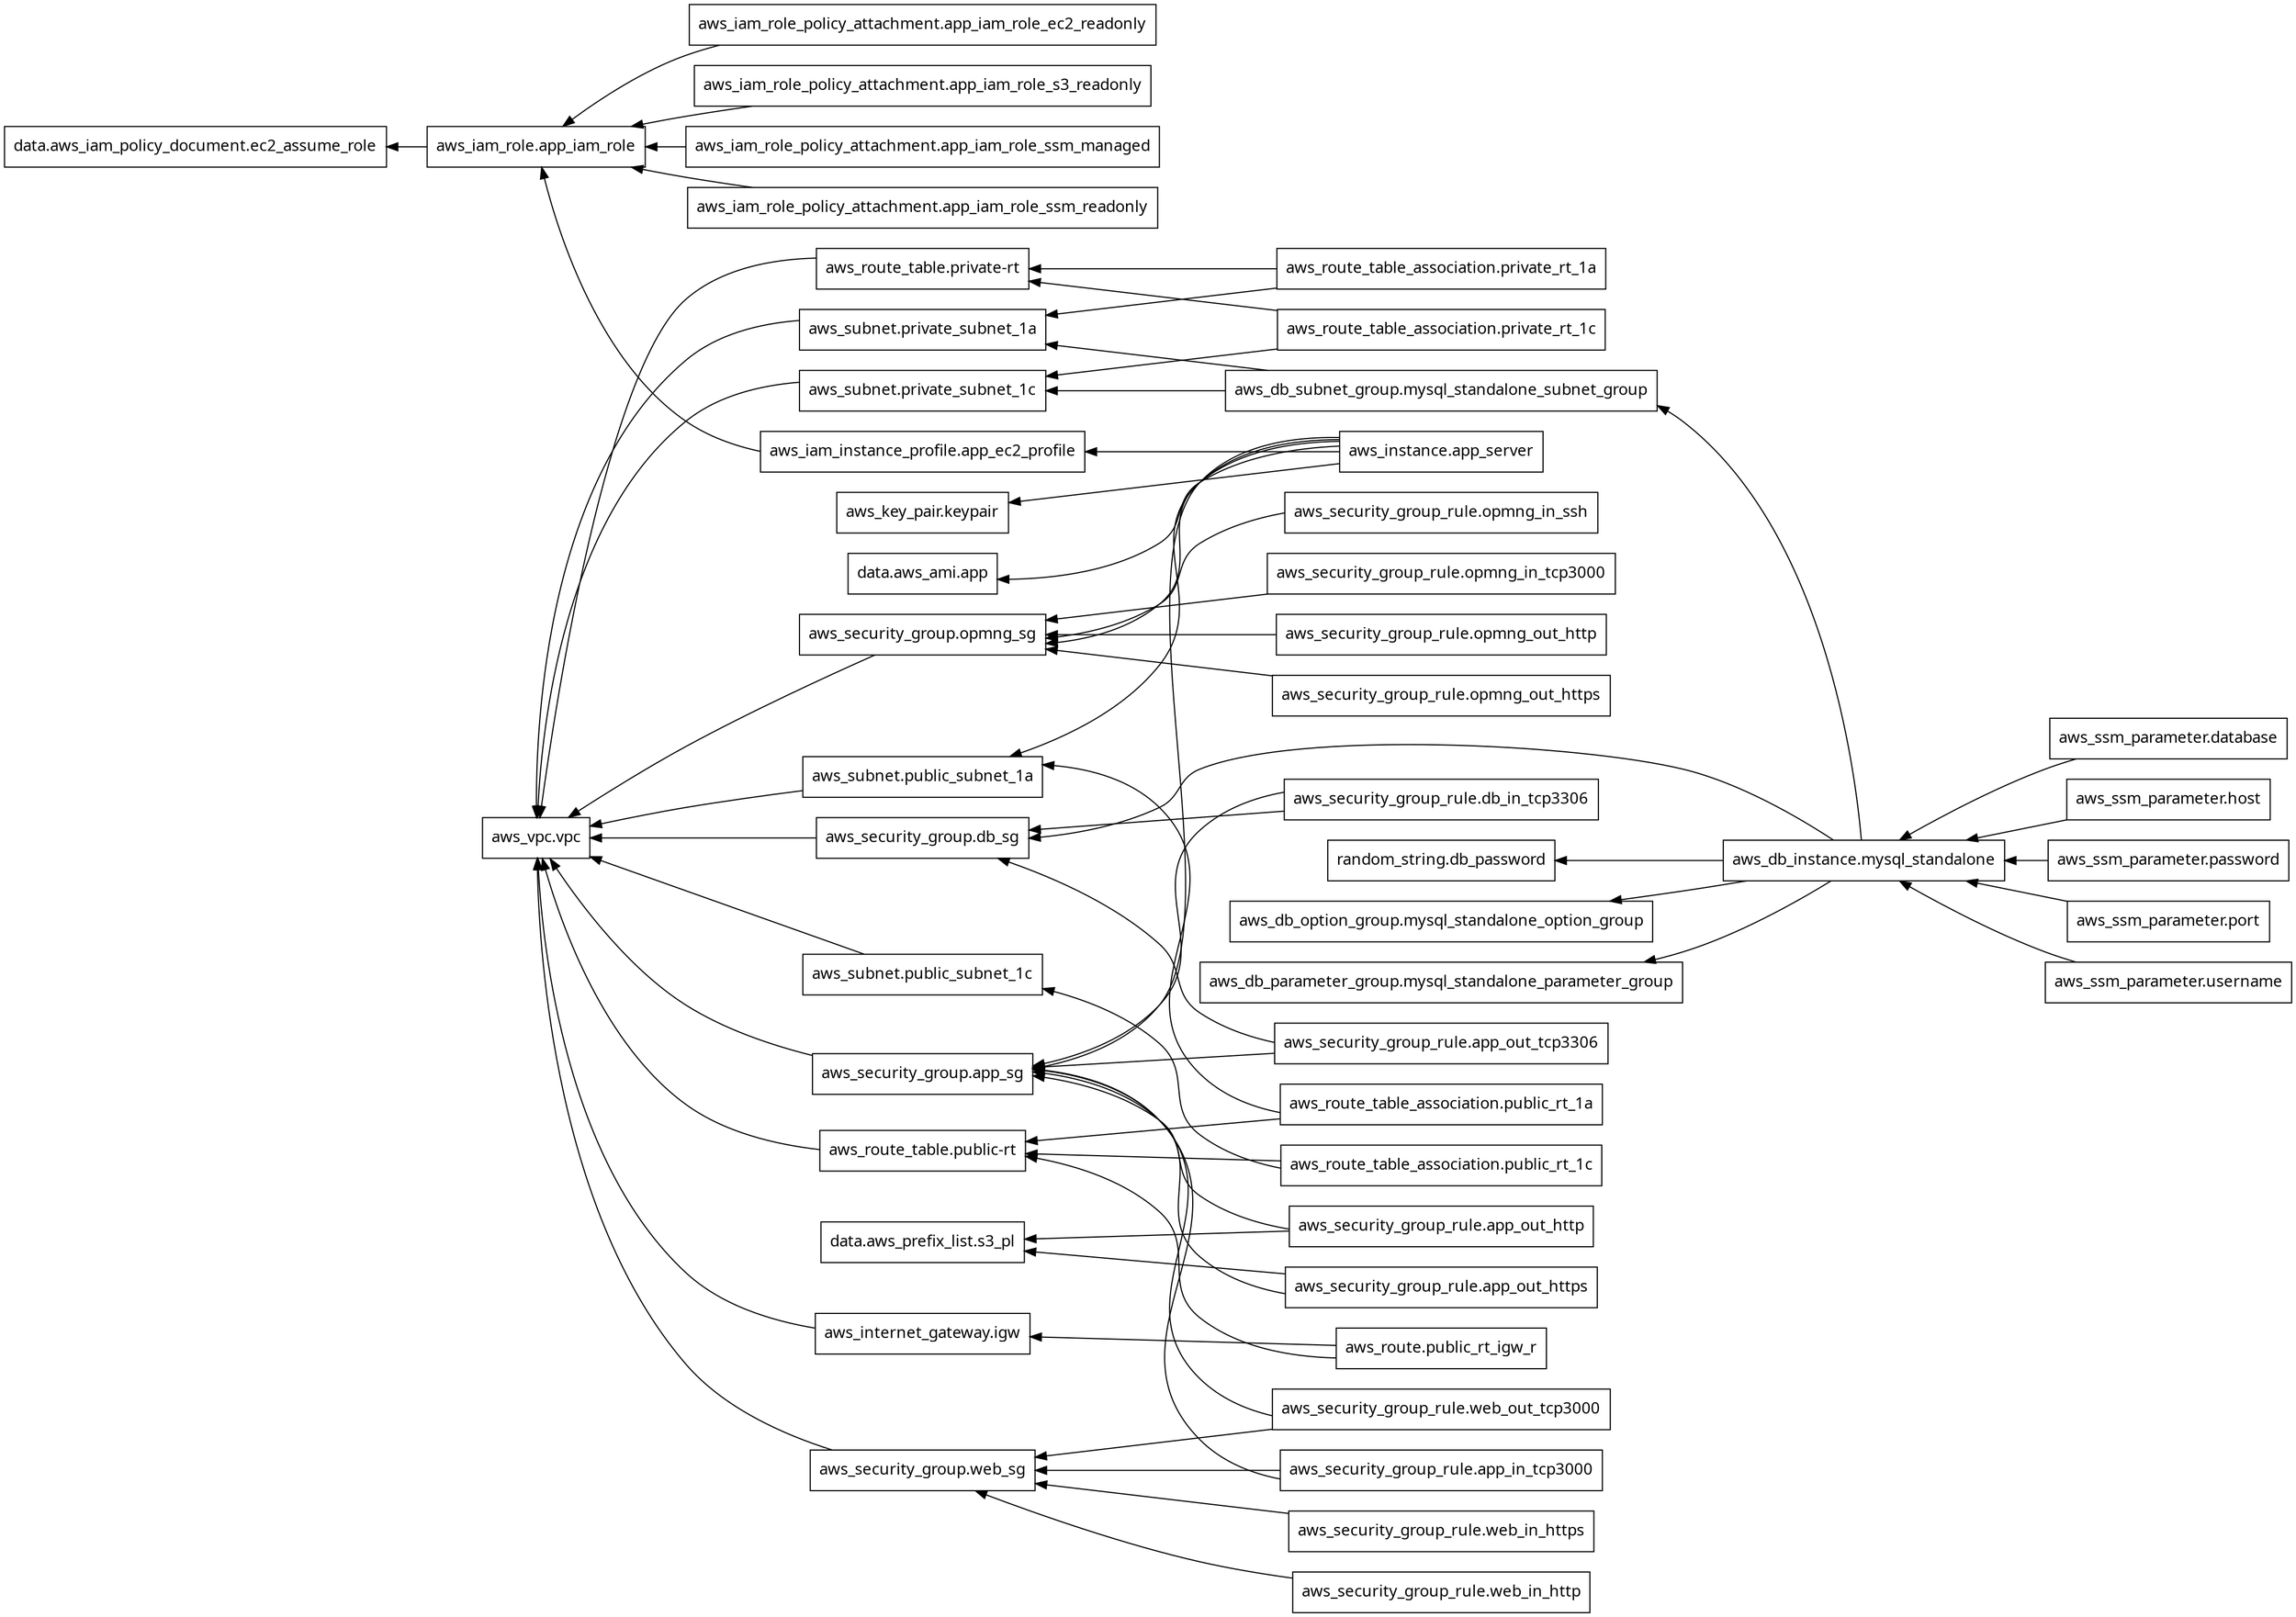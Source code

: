 digraph G {
  rankdir = "RL";
  node [shape = rect, fontname = "sans-serif"];
  "data.aws_ami.app" [label="data.aws_ami.app"];
  "data.aws_iam_policy_document.ec2_assume_role" [label="data.aws_iam_policy_document.ec2_assume_role"];
  "data.aws_prefix_list.s3_pl" [label="data.aws_prefix_list.s3_pl"];
  "aws_db_instance.mysql_standalone" [label="aws_db_instance.mysql_standalone"];
  "aws_db_option_group.mysql_standalone_option_group" [label="aws_db_option_group.mysql_standalone_option_group"];
  "aws_db_parameter_group.mysql_standalone_parameter_group" [label="aws_db_parameter_group.mysql_standalone_parameter_group"];
  "aws_db_subnet_group.mysql_standalone_subnet_group" [label="aws_db_subnet_group.mysql_standalone_subnet_group"];
  "aws_iam_instance_profile.app_ec2_profile" [label="aws_iam_instance_profile.app_ec2_profile"];
  "aws_iam_role.app_iam_role" [label="aws_iam_role.app_iam_role"];
  "aws_iam_role_policy_attachment.app_iam_role_ec2_readonly" [label="aws_iam_role_policy_attachment.app_iam_role_ec2_readonly"];
  "aws_iam_role_policy_attachment.app_iam_role_s3_readonly" [label="aws_iam_role_policy_attachment.app_iam_role_s3_readonly"];
  "aws_iam_role_policy_attachment.app_iam_role_ssm_managed" [label="aws_iam_role_policy_attachment.app_iam_role_ssm_managed"];
  "aws_iam_role_policy_attachment.app_iam_role_ssm_readonly" [label="aws_iam_role_policy_attachment.app_iam_role_ssm_readonly"];
  "aws_instance.app_server" [label="aws_instance.app_server"];
  "aws_internet_gateway.igw" [label="aws_internet_gateway.igw"];
  "aws_key_pair.keypair" [label="aws_key_pair.keypair"];
  "aws_route.public_rt_igw_r" [label="aws_route.public_rt_igw_r"];
  "aws_route_table.private-rt" [label="aws_route_table.private-rt"];
  "aws_route_table.public-rt" [label="aws_route_table.public-rt"];
  "aws_route_table_association.private_rt_1a" [label="aws_route_table_association.private_rt_1a"];
  "aws_route_table_association.private_rt_1c" [label="aws_route_table_association.private_rt_1c"];
  "aws_route_table_association.public_rt_1a" [label="aws_route_table_association.public_rt_1a"];
  "aws_route_table_association.public_rt_1c" [label="aws_route_table_association.public_rt_1c"];
  "aws_security_group.app_sg" [label="aws_security_group.app_sg"];
  "aws_security_group.db_sg" [label="aws_security_group.db_sg"];
  "aws_security_group.opmng_sg" [label="aws_security_group.opmng_sg"];
  "aws_security_group.web_sg" [label="aws_security_group.web_sg"];
  "aws_security_group_rule.app_in_tcp3000" [label="aws_security_group_rule.app_in_tcp3000"];
  "aws_security_group_rule.app_out_http" [label="aws_security_group_rule.app_out_http"];
  "aws_security_group_rule.app_out_https" [label="aws_security_group_rule.app_out_https"];
  "aws_security_group_rule.app_out_tcp3306" [label="aws_security_group_rule.app_out_tcp3306"];
  "aws_security_group_rule.db_in_tcp3306" [label="aws_security_group_rule.db_in_tcp3306"];
  "aws_security_group_rule.opmng_in_ssh" [label="aws_security_group_rule.opmng_in_ssh"];
  "aws_security_group_rule.opmng_in_tcp3000" [label="aws_security_group_rule.opmng_in_tcp3000"];
  "aws_security_group_rule.opmng_out_http" [label="aws_security_group_rule.opmng_out_http"];
  "aws_security_group_rule.opmng_out_https" [label="aws_security_group_rule.opmng_out_https"];
  "aws_security_group_rule.web_in_http" [label="aws_security_group_rule.web_in_http"];
  "aws_security_group_rule.web_in_https" [label="aws_security_group_rule.web_in_https"];
  "aws_security_group_rule.web_out_tcp3000" [label="aws_security_group_rule.web_out_tcp3000"];
  "aws_ssm_parameter.database" [label="aws_ssm_parameter.database"];
  "aws_ssm_parameter.host" [label="aws_ssm_parameter.host"];
  "aws_ssm_parameter.password" [label="aws_ssm_parameter.password"];
  "aws_ssm_parameter.port" [label="aws_ssm_parameter.port"];
  "aws_ssm_parameter.username" [label="aws_ssm_parameter.username"];
  "aws_subnet.private_subnet_1a" [label="aws_subnet.private_subnet_1a"];
  "aws_subnet.private_subnet_1c" [label="aws_subnet.private_subnet_1c"];
  "aws_subnet.public_subnet_1a" [label="aws_subnet.public_subnet_1a"];
  "aws_subnet.public_subnet_1c" [label="aws_subnet.public_subnet_1c"];
  "aws_vpc.vpc" [label="aws_vpc.vpc"];
  "random_string.db_password" [label="random_string.db_password"];
  "aws_db_instance.mysql_standalone" -> "aws_db_option_group.mysql_standalone_option_group";
  "aws_db_instance.mysql_standalone" -> "aws_db_parameter_group.mysql_standalone_parameter_group";
  "aws_db_instance.mysql_standalone" -> "aws_db_subnet_group.mysql_standalone_subnet_group";
  "aws_db_instance.mysql_standalone" -> "aws_security_group.db_sg";
  "aws_db_instance.mysql_standalone" -> "random_string.db_password";
  "aws_db_subnet_group.mysql_standalone_subnet_group" -> "aws_subnet.private_subnet_1a";
  "aws_db_subnet_group.mysql_standalone_subnet_group" -> "aws_subnet.private_subnet_1c";
  "aws_iam_instance_profile.app_ec2_profile" -> "aws_iam_role.app_iam_role";
  "aws_iam_role.app_iam_role" -> "data.aws_iam_policy_document.ec2_assume_role";
  "aws_iam_role_policy_attachment.app_iam_role_ec2_readonly" -> "aws_iam_role.app_iam_role";
  "aws_iam_role_policy_attachment.app_iam_role_s3_readonly" -> "aws_iam_role.app_iam_role";
  "aws_iam_role_policy_attachment.app_iam_role_ssm_managed" -> "aws_iam_role.app_iam_role";
  "aws_iam_role_policy_attachment.app_iam_role_ssm_readonly" -> "aws_iam_role.app_iam_role";
  "aws_instance.app_server" -> "data.aws_ami.app";
  "aws_instance.app_server" -> "aws_iam_instance_profile.app_ec2_profile";
  "aws_instance.app_server" -> "aws_key_pair.keypair";
  "aws_instance.app_server" -> "aws_security_group.app_sg";
  "aws_instance.app_server" -> "aws_security_group.opmng_sg";
  "aws_instance.app_server" -> "aws_subnet.public_subnet_1a";
  "aws_internet_gateway.igw" -> "aws_vpc.vpc";
  "aws_route.public_rt_igw_r" -> "aws_internet_gateway.igw";
  "aws_route.public_rt_igw_r" -> "aws_route_table.public-rt";
  "aws_route_table.private-rt" -> "aws_vpc.vpc";
  "aws_route_table.public-rt" -> "aws_vpc.vpc";
  "aws_route_table_association.private_rt_1a" -> "aws_route_table.private-rt";
  "aws_route_table_association.private_rt_1a" -> "aws_subnet.private_subnet_1a";
  "aws_route_table_association.private_rt_1c" -> "aws_route_table.private-rt";
  "aws_route_table_association.private_rt_1c" -> "aws_subnet.private_subnet_1c";
  "aws_route_table_association.public_rt_1a" -> "aws_route_table.public-rt";
  "aws_route_table_association.public_rt_1a" -> "aws_subnet.public_subnet_1a";
  "aws_route_table_association.public_rt_1c" -> "aws_route_table.public-rt";
  "aws_route_table_association.public_rt_1c" -> "aws_subnet.public_subnet_1c";
  "aws_security_group.app_sg" -> "aws_vpc.vpc";
  "aws_security_group.db_sg" -> "aws_vpc.vpc";
  "aws_security_group.opmng_sg" -> "aws_vpc.vpc";
  "aws_security_group.web_sg" -> "aws_vpc.vpc";
  "aws_security_group_rule.app_in_tcp3000" -> "aws_security_group.app_sg";
  "aws_security_group_rule.app_in_tcp3000" -> "aws_security_group.web_sg";
  "aws_security_group_rule.app_out_http" -> "data.aws_prefix_list.s3_pl";
  "aws_security_group_rule.app_out_http" -> "aws_security_group.app_sg";
  "aws_security_group_rule.app_out_https" -> "data.aws_prefix_list.s3_pl";
  "aws_security_group_rule.app_out_https" -> "aws_security_group.app_sg";
  "aws_security_group_rule.app_out_tcp3306" -> "aws_security_group.app_sg";
  "aws_security_group_rule.app_out_tcp3306" -> "aws_security_group.db_sg";
  "aws_security_group_rule.db_in_tcp3306" -> "aws_security_group.app_sg";
  "aws_security_group_rule.db_in_tcp3306" -> "aws_security_group.db_sg";
  "aws_security_group_rule.opmng_in_ssh" -> "aws_security_group.opmng_sg";
  "aws_security_group_rule.opmng_in_tcp3000" -> "aws_security_group.opmng_sg";
  "aws_security_group_rule.opmng_out_http" -> "aws_security_group.opmng_sg";
  "aws_security_group_rule.opmng_out_https" -> "aws_security_group.opmng_sg";
  "aws_security_group_rule.web_in_http" -> "aws_security_group.web_sg";
  "aws_security_group_rule.web_in_https" -> "aws_security_group.web_sg";
  "aws_security_group_rule.web_out_tcp3000" -> "aws_security_group.app_sg";
  "aws_security_group_rule.web_out_tcp3000" -> "aws_security_group.web_sg";
  "aws_ssm_parameter.database" -> "aws_db_instance.mysql_standalone";
  "aws_ssm_parameter.host" -> "aws_db_instance.mysql_standalone";
  "aws_ssm_parameter.password" -> "aws_db_instance.mysql_standalone";
  "aws_ssm_parameter.port" -> "aws_db_instance.mysql_standalone";
  "aws_ssm_parameter.username" -> "aws_db_instance.mysql_standalone";
  "aws_subnet.private_subnet_1a" -> "aws_vpc.vpc";
  "aws_subnet.private_subnet_1c" -> "aws_vpc.vpc";
  "aws_subnet.public_subnet_1a" -> "aws_vpc.vpc";
  "aws_subnet.public_subnet_1c" -> "aws_vpc.vpc";
}
